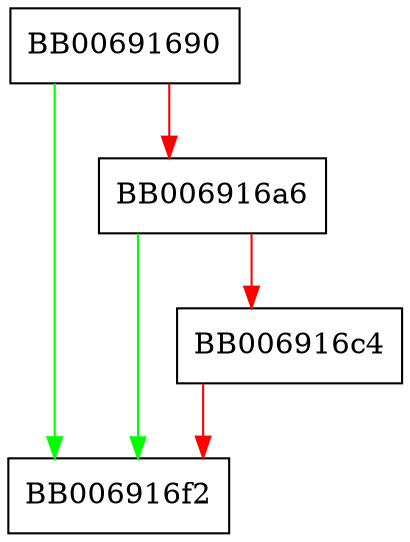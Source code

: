 digraph aes_256_ofb_newctx {
  node [shape="box"];
  graph [splines=ortho];
  BB00691690 -> BB006916f2 [color="green"];
  BB00691690 -> BB006916a6 [color="red"];
  BB006916a6 -> BB006916f2 [color="green"];
  BB006916a6 -> BB006916c4 [color="red"];
  BB006916c4 -> BB006916f2 [color="red"];
}